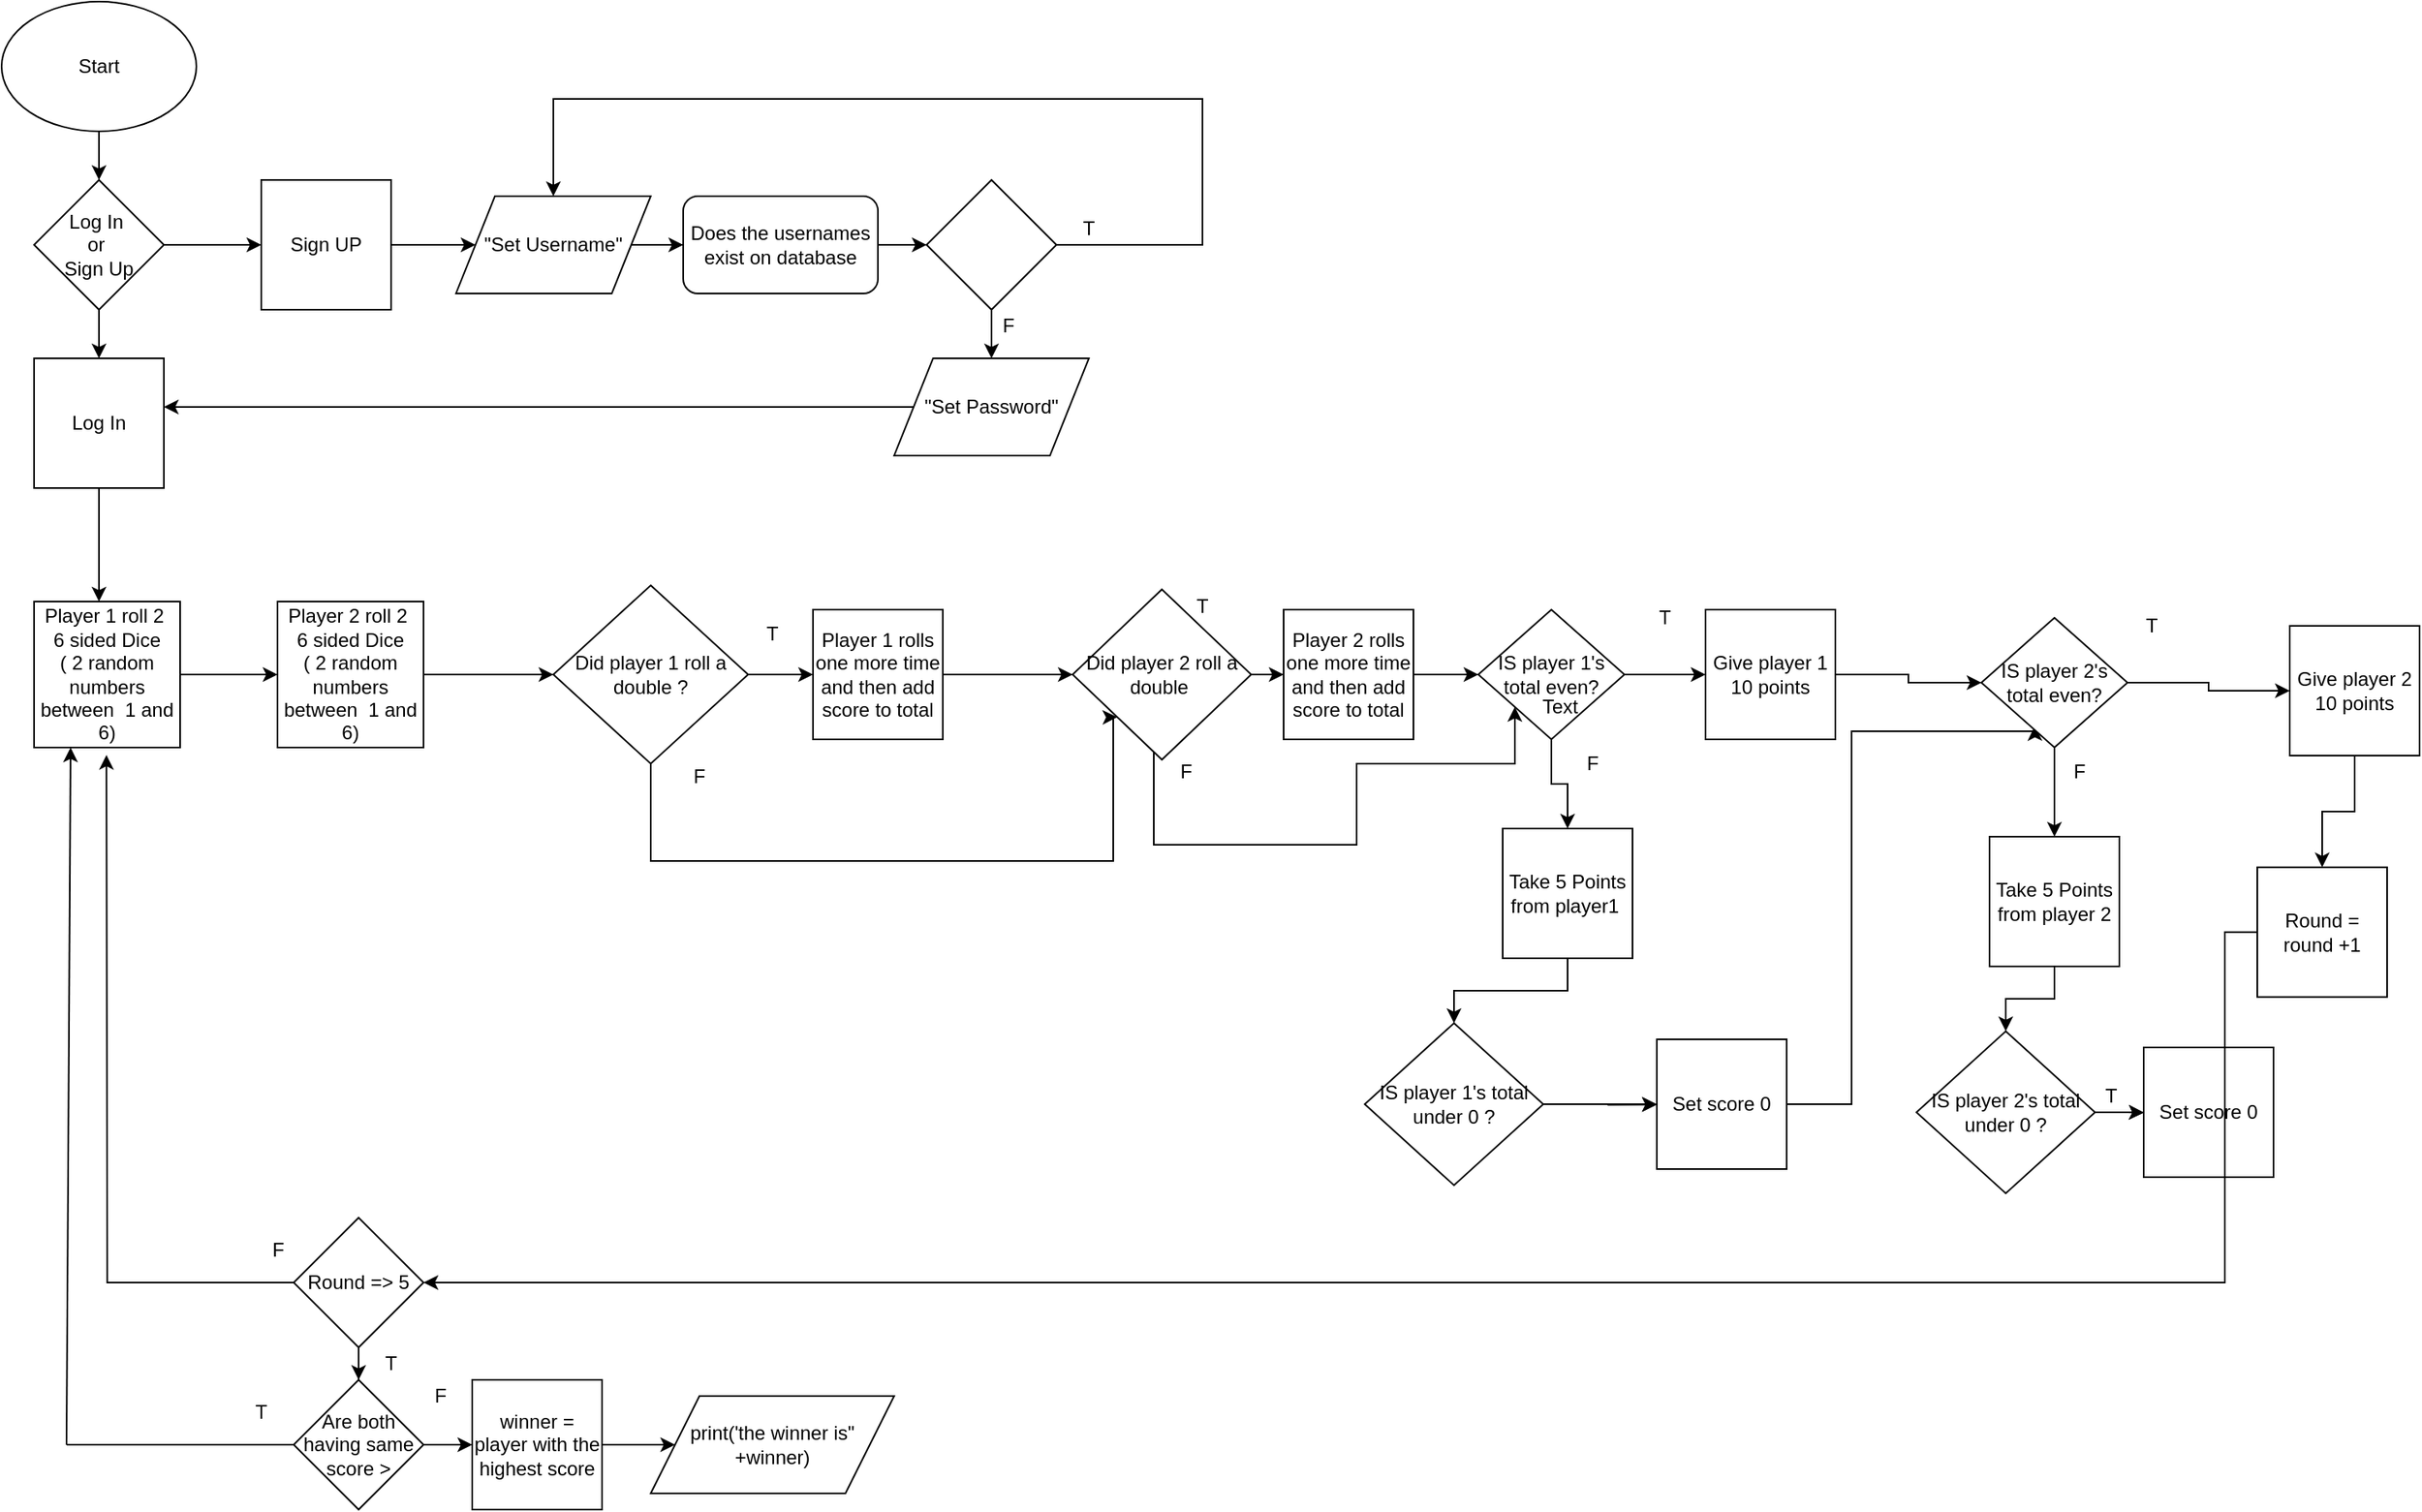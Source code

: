 <mxfile version="12.5.5" type="github">
  <diagram id="C5RBs43oDa-KdzZeNtuy" name="Page-1">
    <mxGraphModel dx="1296" dy="722" grid="1" gridSize="10" guides="1" tooltips="1" connect="1" arrows="1" fold="1" page="1" pageScale="1" pageWidth="1654" pageHeight="1169" math="0" shadow="0">
      <root>
        <mxCell id="WIyWlLk6GJQsqaUBKTNV-0"/>
        <mxCell id="WIyWlLk6GJQsqaUBKTNV-1" parent="WIyWlLk6GJQsqaUBKTNV-0"/>
        <mxCell id="Qnue6MiDW5Upj04BYutE-4" value="" style="edgeStyle=orthogonalEdgeStyle;rounded=0;orthogonalLoop=1;jettySize=auto;html=1;" parent="WIyWlLk6GJQsqaUBKTNV-1" source="Qnue6MiDW5Upj04BYutE-1" target="Qnue6MiDW5Upj04BYutE-2" edge="1">
          <mxGeometry relative="1" as="geometry"/>
        </mxCell>
        <mxCell id="Qnue6MiDW5Upj04BYutE-1" value="Start" style="ellipse;whiteSpace=wrap;html=1;" parent="WIyWlLk6GJQsqaUBKTNV-1" vertex="1">
          <mxGeometry x="10" y="10" width="120" height="80" as="geometry"/>
        </mxCell>
        <mxCell id="Qnue6MiDW5Upj04BYutE-6" value="" style="edgeStyle=orthogonalEdgeStyle;rounded=0;orthogonalLoop=1;jettySize=auto;html=1;" parent="WIyWlLk6GJQsqaUBKTNV-1" source="Qnue6MiDW5Upj04BYutE-2" target="Qnue6MiDW5Upj04BYutE-5" edge="1">
          <mxGeometry relative="1" as="geometry"/>
        </mxCell>
        <mxCell id="Qnue6MiDW5Upj04BYutE-8" value="" style="edgeStyle=orthogonalEdgeStyle;rounded=0;orthogonalLoop=1;jettySize=auto;html=1;" parent="WIyWlLk6GJQsqaUBKTNV-1" source="Qnue6MiDW5Upj04BYutE-2" target="Qnue6MiDW5Upj04BYutE-7" edge="1">
          <mxGeometry relative="1" as="geometry"/>
        </mxCell>
        <mxCell id="Qnue6MiDW5Upj04BYutE-2" value="Log In&amp;nbsp;&lt;br&gt;or&amp;nbsp;&lt;br&gt;Sign Up" style="rhombus;whiteSpace=wrap;html=1;" parent="WIyWlLk6GJQsqaUBKTNV-1" vertex="1">
          <mxGeometry x="30" y="120" width="80" height="80" as="geometry"/>
        </mxCell>
        <mxCell id="EfqY29eq7TwNeIXBNxIb-1" value="" style="edgeStyle=orthogonalEdgeStyle;rounded=0;orthogonalLoop=1;jettySize=auto;html=1;" parent="WIyWlLk6GJQsqaUBKTNV-1" source="Qnue6MiDW5Upj04BYutE-5" target="EfqY29eq7TwNeIXBNxIb-0" edge="1">
          <mxGeometry relative="1" as="geometry"/>
        </mxCell>
        <mxCell id="Qnue6MiDW5Upj04BYutE-5" value="Sign UP" style="whiteSpace=wrap;html=1;aspect=fixed;" parent="WIyWlLk6GJQsqaUBKTNV-1" vertex="1">
          <mxGeometry x="170" y="120" width="80" height="80" as="geometry"/>
        </mxCell>
        <mxCell id="EfqY29eq7TwNeIXBNxIb-19" value="" style="edgeStyle=orthogonalEdgeStyle;rounded=0;orthogonalLoop=1;jettySize=auto;html=1;" parent="WIyWlLk6GJQsqaUBKTNV-1" source="Qnue6MiDW5Upj04BYutE-7" target="EfqY29eq7TwNeIXBNxIb-18" edge="1">
          <mxGeometry relative="1" as="geometry">
            <Array as="points">
              <mxPoint x="70" y="360"/>
              <mxPoint x="70" y="360"/>
            </Array>
          </mxGeometry>
        </mxCell>
        <mxCell id="Qnue6MiDW5Upj04BYutE-7" value="Log In" style="whiteSpace=wrap;html=1;aspect=fixed;" parent="WIyWlLk6GJQsqaUBKTNV-1" vertex="1">
          <mxGeometry x="30" y="230" width="80" height="80" as="geometry"/>
        </mxCell>
        <mxCell id="EfqY29eq7TwNeIXBNxIb-6" value="" style="edgeStyle=orthogonalEdgeStyle;rounded=0;orthogonalLoop=1;jettySize=auto;html=1;" parent="WIyWlLk6GJQsqaUBKTNV-1" source="EfqY29eq7TwNeIXBNxIb-0" target="EfqY29eq7TwNeIXBNxIb-5" edge="1">
          <mxGeometry relative="1" as="geometry"/>
        </mxCell>
        <mxCell id="EfqY29eq7TwNeIXBNxIb-0" value="&quot;Set Username&quot;" style="shape=parallelogram;perimeter=parallelogramPerimeter;whiteSpace=wrap;html=1;" parent="WIyWlLk6GJQsqaUBKTNV-1" vertex="1">
          <mxGeometry x="290" y="130" width="120" height="60" as="geometry"/>
        </mxCell>
        <mxCell id="EfqY29eq7TwNeIXBNxIb-9" value="" style="edgeStyle=orthogonalEdgeStyle;rounded=0;orthogonalLoop=1;jettySize=auto;html=1;" parent="WIyWlLk6GJQsqaUBKTNV-1" source="EfqY29eq7TwNeIXBNxIb-5" target="EfqY29eq7TwNeIXBNxIb-8" edge="1">
          <mxGeometry relative="1" as="geometry"/>
        </mxCell>
        <mxCell id="EfqY29eq7TwNeIXBNxIb-5" value="&lt;span style=&quot;white-space: normal&quot;&gt;Does the usernames&lt;/span&gt;&lt;br style=&quot;white-space: normal&quot;&gt;&lt;span style=&quot;white-space: normal&quot;&gt;exist on database&lt;/span&gt;" style="rounded=1;whiteSpace=wrap;html=1;" parent="WIyWlLk6GJQsqaUBKTNV-1" vertex="1">
          <mxGeometry x="430" y="130" width="120" height="60" as="geometry"/>
        </mxCell>
        <mxCell id="EfqY29eq7TwNeIXBNxIb-10" style="edgeStyle=orthogonalEdgeStyle;rounded=0;orthogonalLoop=1;jettySize=auto;html=1;entryX=0.5;entryY=0;entryDx=0;entryDy=0;" parent="WIyWlLk6GJQsqaUBKTNV-1" source="EfqY29eq7TwNeIXBNxIb-8" target="EfqY29eq7TwNeIXBNxIb-0" edge="1">
          <mxGeometry relative="1" as="geometry">
            <mxPoint x="710" y="70" as="targetPoint"/>
            <Array as="points">
              <mxPoint x="750" y="160"/>
              <mxPoint x="750" y="70"/>
              <mxPoint x="350" y="70"/>
            </Array>
          </mxGeometry>
        </mxCell>
        <mxCell id="EfqY29eq7TwNeIXBNxIb-16" value="" style="edgeStyle=orthogonalEdgeStyle;rounded=0;orthogonalLoop=1;jettySize=auto;html=1;" parent="WIyWlLk6GJQsqaUBKTNV-1" source="EfqY29eq7TwNeIXBNxIb-8" target="EfqY29eq7TwNeIXBNxIb-15" edge="1">
          <mxGeometry relative="1" as="geometry"/>
        </mxCell>
        <mxCell id="EfqY29eq7TwNeIXBNxIb-8" value="" style="rhombus;whiteSpace=wrap;html=1;" parent="WIyWlLk6GJQsqaUBKTNV-1" vertex="1">
          <mxGeometry x="580" y="120" width="80" height="80" as="geometry"/>
        </mxCell>
        <mxCell id="EfqY29eq7TwNeIXBNxIb-12" value="F" style="text;html=1;align=center;verticalAlign=middle;resizable=0;points=[];autosize=1;" parent="WIyWlLk6GJQsqaUBKTNV-1" vertex="1">
          <mxGeometry x="620" y="200" width="20" height="20" as="geometry"/>
        </mxCell>
        <mxCell id="EfqY29eq7TwNeIXBNxIb-13" value="T" style="text;html=1;strokeColor=none;fillColor=none;align=center;verticalAlign=middle;whiteSpace=wrap;rounded=0;" parent="WIyWlLk6GJQsqaUBKTNV-1" vertex="1">
          <mxGeometry x="660" y="140" width="40" height="20" as="geometry"/>
        </mxCell>
        <mxCell id="EfqY29eq7TwNeIXBNxIb-17" style="edgeStyle=orthogonalEdgeStyle;rounded=0;orthogonalLoop=1;jettySize=auto;html=1;entryX=1;entryY=0.375;entryDx=0;entryDy=0;entryPerimeter=0;" parent="WIyWlLk6GJQsqaUBKTNV-1" source="EfqY29eq7TwNeIXBNxIb-15" target="Qnue6MiDW5Upj04BYutE-7" edge="1">
          <mxGeometry relative="1" as="geometry"/>
        </mxCell>
        <mxCell id="EfqY29eq7TwNeIXBNxIb-15" value="&quot;Set Password&quot;" style="shape=parallelogram;perimeter=parallelogramPerimeter;whiteSpace=wrap;html=1;" parent="WIyWlLk6GJQsqaUBKTNV-1" vertex="1">
          <mxGeometry x="560" y="230" width="120" height="60" as="geometry"/>
        </mxCell>
        <mxCell id="EfqY29eq7TwNeIXBNxIb-25" value="" style="edgeStyle=orthogonalEdgeStyle;rounded=0;orthogonalLoop=1;jettySize=auto;html=1;" parent="WIyWlLk6GJQsqaUBKTNV-1" source="EfqY29eq7TwNeIXBNxIb-18" target="EfqY29eq7TwNeIXBNxIb-24" edge="1">
          <mxGeometry relative="1" as="geometry"/>
        </mxCell>
        <mxCell id="EfqY29eq7TwNeIXBNxIb-18" value="Player 1 roll 2&amp;nbsp;&lt;br&gt;6 sided Dice&lt;br&gt;( 2 random numbers between&amp;nbsp; 1 and 6)" style="whiteSpace=wrap;html=1;aspect=fixed;" parent="WIyWlLk6GJQsqaUBKTNV-1" vertex="1">
          <mxGeometry x="30" y="380" width="90" height="90" as="geometry"/>
        </mxCell>
        <mxCell id="cah8BzL9Fn36md8GXg67-19" value="" style="edgeStyle=orthogonalEdgeStyle;rounded=0;orthogonalLoop=1;jettySize=auto;html=1;" edge="1" parent="WIyWlLk6GJQsqaUBKTNV-1" source="EfqY29eq7TwNeIXBNxIb-24">
          <mxGeometry relative="1" as="geometry">
            <mxPoint x="350" y="425" as="targetPoint"/>
          </mxGeometry>
        </mxCell>
        <mxCell id="EfqY29eq7TwNeIXBNxIb-24" value="Player 2 roll 2&amp;nbsp;&lt;br&gt;6 sided Dice&lt;br&gt;( 2 random numbers between&amp;nbsp; 1 and 6)" style="whiteSpace=wrap;html=1;aspect=fixed;" parent="WIyWlLk6GJQsqaUBKTNV-1" vertex="1">
          <mxGeometry x="180" y="380" width="90" height="90" as="geometry"/>
        </mxCell>
        <mxCell id="EfqY29eq7TwNeIXBNxIb-40" value="" style="edgeStyle=orthogonalEdgeStyle;rounded=0;orthogonalLoop=1;jettySize=auto;html=1;" parent="WIyWlLk6GJQsqaUBKTNV-1" source="EfqY29eq7TwNeIXBNxIb-27" target="EfqY29eq7TwNeIXBNxIb-33" edge="1">
          <mxGeometry relative="1" as="geometry"/>
        </mxCell>
        <mxCell id="EfqY29eq7TwNeIXBNxIb-51" value="" style="edgeStyle=orthogonalEdgeStyle;rounded=0;orthogonalLoop=1;jettySize=auto;html=1;" parent="WIyWlLk6GJQsqaUBKTNV-1" source="EfqY29eq7TwNeIXBNxIb-27" target="EfqY29eq7TwNeIXBNxIb-49" edge="1">
          <mxGeometry relative="1" as="geometry"/>
        </mxCell>
        <mxCell id="EfqY29eq7TwNeIXBNxIb-27" value="IS player 1&#39;s total even?" style="rhombus;whiteSpace=wrap;html=1;" parent="WIyWlLk6GJQsqaUBKTNV-1" vertex="1">
          <mxGeometry x="920" y="385" width="90" height="80" as="geometry"/>
        </mxCell>
        <mxCell id="EfqY29eq7TwNeIXBNxIb-28" value="F" style="text;html=1;align=center;verticalAlign=middle;resizable=0;points=[];autosize=1;" parent="WIyWlLk6GJQsqaUBKTNV-1" vertex="1">
          <mxGeometry x="980" y="470" width="20" height="20" as="geometry"/>
        </mxCell>
        <mxCell id="EfqY29eq7TwNeIXBNxIb-29" value="T" style="text;html=1;strokeColor=none;fillColor=none;align=center;verticalAlign=middle;whiteSpace=wrap;rounded=0;" parent="WIyWlLk6GJQsqaUBKTNV-1" vertex="1">
          <mxGeometry x="1015" y="380" width="40" height="20" as="geometry"/>
        </mxCell>
        <mxCell id="EfqY29eq7TwNeIXBNxIb-42" value="" style="edgeStyle=orthogonalEdgeStyle;rounded=0;orthogonalLoop=1;jettySize=auto;html=1;" parent="WIyWlLk6GJQsqaUBKTNV-1" source="EfqY29eq7TwNeIXBNxIb-33" target="EfqY29eq7TwNeIXBNxIb-41" edge="1">
          <mxGeometry relative="1" as="geometry"/>
        </mxCell>
        <mxCell id="EfqY29eq7TwNeIXBNxIb-33" value="Take 5 Points from player1&amp;nbsp;" style="whiteSpace=wrap;html=1;aspect=fixed;" parent="WIyWlLk6GJQsqaUBKTNV-1" vertex="1">
          <mxGeometry x="935" y="520" width="80" height="80" as="geometry"/>
        </mxCell>
        <mxCell id="EfqY29eq7TwNeIXBNxIb-44" value="" style="edgeStyle=orthogonalEdgeStyle;rounded=0;orthogonalLoop=1;jettySize=auto;html=1;" parent="WIyWlLk6GJQsqaUBKTNV-1" edge="1">
          <mxGeometry relative="1" as="geometry">
            <mxPoint x="1030" y="690" as="targetPoint"/>
            <mxPoint x="999.633" y="690.333" as="sourcePoint"/>
          </mxGeometry>
        </mxCell>
        <mxCell id="EfqY29eq7TwNeIXBNxIb-48" value="" style="edgeStyle=orthogonalEdgeStyle;rounded=0;orthogonalLoop=1;jettySize=auto;html=1;exitX=1;exitY=0.5;exitDx=0;exitDy=0;" parent="WIyWlLk6GJQsqaUBKTNV-1" source="EfqY29eq7TwNeIXBNxIb-41" target="EfqY29eq7TwNeIXBNxIb-47" edge="1">
          <mxGeometry relative="1" as="geometry">
            <mxPoint x="999.633" y="690.333" as="sourcePoint"/>
          </mxGeometry>
        </mxCell>
        <mxCell id="EfqY29eq7TwNeIXBNxIb-41" value="IS player 1&#39;s total under 0 ?" style="rhombus;whiteSpace=wrap;html=1;" parent="WIyWlLk6GJQsqaUBKTNV-1" vertex="1">
          <mxGeometry x="850" y="640" width="110" height="100" as="geometry"/>
        </mxCell>
        <mxCell id="cah8BzL9Fn36md8GXg67-49" value="" style="edgeStyle=orthogonalEdgeStyle;rounded=0;orthogonalLoop=1;jettySize=auto;html=1;entryX=0.365;entryY=0.835;entryDx=0;entryDy=0;entryPerimeter=0;" edge="1" parent="WIyWlLk6GJQsqaUBKTNV-1" source="EfqY29eq7TwNeIXBNxIb-47" target="EfqY29eq7TwNeIXBNxIb-54">
          <mxGeometry relative="1" as="geometry">
            <mxPoint x="1180" y="460" as="targetPoint"/>
            <Array as="points">
              <mxPoint x="1150" y="690"/>
              <mxPoint x="1150" y="460"/>
              <mxPoint x="1263" y="460"/>
            </Array>
          </mxGeometry>
        </mxCell>
        <mxCell id="EfqY29eq7TwNeIXBNxIb-47" value="Set score 0" style="whiteSpace=wrap;html=1;aspect=fixed;" parent="WIyWlLk6GJQsqaUBKTNV-1" vertex="1">
          <mxGeometry x="1030" y="650" width="80" height="80" as="geometry"/>
        </mxCell>
        <mxCell id="cah8BzL9Fn36md8GXg67-51" value="" style="edgeStyle=orthogonalEdgeStyle;rounded=0;orthogonalLoop=1;jettySize=auto;html=1;entryX=0;entryY=0.5;entryDx=0;entryDy=0;" edge="1" parent="WIyWlLk6GJQsqaUBKTNV-1" source="EfqY29eq7TwNeIXBNxIb-49" target="EfqY29eq7TwNeIXBNxIb-54">
          <mxGeometry relative="1" as="geometry">
            <mxPoint x="1220" y="425" as="targetPoint"/>
          </mxGeometry>
        </mxCell>
        <mxCell id="EfqY29eq7TwNeIXBNxIb-49" value="Give player 1 10 points" style="whiteSpace=wrap;html=1;aspect=fixed;" parent="WIyWlLk6GJQsqaUBKTNV-1" vertex="1">
          <mxGeometry x="1060" y="385" width="80" height="80" as="geometry"/>
        </mxCell>
        <mxCell id="EfqY29eq7TwNeIXBNxIb-52" value="" style="edgeStyle=orthogonalEdgeStyle;rounded=0;orthogonalLoop=1;jettySize=auto;html=1;" parent="WIyWlLk6GJQsqaUBKTNV-1" source="EfqY29eq7TwNeIXBNxIb-54" target="EfqY29eq7TwNeIXBNxIb-58" edge="1">
          <mxGeometry relative="1" as="geometry"/>
        </mxCell>
        <mxCell id="EfqY29eq7TwNeIXBNxIb-53" value="" style="edgeStyle=orthogonalEdgeStyle;rounded=0;orthogonalLoop=1;jettySize=auto;html=1;" parent="WIyWlLk6GJQsqaUBKTNV-1" source="EfqY29eq7TwNeIXBNxIb-54" target="EfqY29eq7TwNeIXBNxIb-65" edge="1">
          <mxGeometry relative="1" as="geometry"/>
        </mxCell>
        <mxCell id="EfqY29eq7TwNeIXBNxIb-54" value="IS player 2&#39;s total even?" style="rhombus;whiteSpace=wrap;html=1;" parent="WIyWlLk6GJQsqaUBKTNV-1" vertex="1">
          <mxGeometry x="1230" y="390" width="90" height="80" as="geometry"/>
        </mxCell>
        <mxCell id="EfqY29eq7TwNeIXBNxIb-55" value="F" style="text;html=1;align=center;verticalAlign=middle;resizable=0;points=[];autosize=1;" parent="WIyWlLk6GJQsqaUBKTNV-1" vertex="1">
          <mxGeometry x="1280" y="475" width="20" height="20" as="geometry"/>
        </mxCell>
        <mxCell id="EfqY29eq7TwNeIXBNxIb-56" value="T" style="text;html=1;strokeColor=none;fillColor=none;align=center;verticalAlign=middle;whiteSpace=wrap;rounded=0;" parent="WIyWlLk6GJQsqaUBKTNV-1" vertex="1">
          <mxGeometry x="1315" y="385" width="40" height="20" as="geometry"/>
        </mxCell>
        <mxCell id="EfqY29eq7TwNeIXBNxIb-57" value="" style="edgeStyle=orthogonalEdgeStyle;rounded=0;orthogonalLoop=1;jettySize=auto;html=1;" parent="WIyWlLk6GJQsqaUBKTNV-1" source="EfqY29eq7TwNeIXBNxIb-58" target="EfqY29eq7TwNeIXBNxIb-61" edge="1">
          <mxGeometry relative="1" as="geometry"/>
        </mxCell>
        <mxCell id="EfqY29eq7TwNeIXBNxIb-58" value="Take 5 Points from player 2" style="whiteSpace=wrap;html=1;aspect=fixed;" parent="WIyWlLk6GJQsqaUBKTNV-1" vertex="1">
          <mxGeometry x="1235" y="525" width="80" height="80" as="geometry"/>
        </mxCell>
        <mxCell id="EfqY29eq7TwNeIXBNxIb-59" value="" style="edgeStyle=orthogonalEdgeStyle;rounded=0;orthogonalLoop=1;jettySize=auto;html=1;" parent="WIyWlLk6GJQsqaUBKTNV-1" source="EfqY29eq7TwNeIXBNxIb-61" edge="1">
          <mxGeometry relative="1" as="geometry">
            <mxPoint x="1330" y="695" as="targetPoint"/>
          </mxGeometry>
        </mxCell>
        <mxCell id="EfqY29eq7TwNeIXBNxIb-60" value="" style="edgeStyle=orthogonalEdgeStyle;rounded=0;orthogonalLoop=1;jettySize=auto;html=1;" parent="WIyWlLk6GJQsqaUBKTNV-1" source="EfqY29eq7TwNeIXBNxIb-61" edge="1">
          <mxGeometry relative="1" as="geometry">
            <mxPoint x="1330" y="695.333" as="targetPoint"/>
          </mxGeometry>
        </mxCell>
        <mxCell id="EfqY29eq7TwNeIXBNxIb-61" value="IS player 2&#39;s total under 0 ?" style="rhombus;whiteSpace=wrap;html=1;" parent="WIyWlLk6GJQsqaUBKTNV-1" vertex="1">
          <mxGeometry x="1190" y="645" width="110" height="100" as="geometry"/>
        </mxCell>
        <mxCell id="EfqY29eq7TwNeIXBNxIb-63" value="T" style="text;html=1;strokeColor=none;fillColor=none;align=center;verticalAlign=middle;whiteSpace=wrap;rounded=0;" parent="WIyWlLk6GJQsqaUBKTNV-1" vertex="1">
          <mxGeometry x="1290" y="675" width="40" height="20" as="geometry"/>
        </mxCell>
        <mxCell id="EfqY29eq7TwNeIXBNxIb-64" value="Set score 0" style="whiteSpace=wrap;html=1;aspect=fixed;" parent="WIyWlLk6GJQsqaUBKTNV-1" vertex="1">
          <mxGeometry x="1330" y="655" width="80" height="80" as="geometry"/>
        </mxCell>
        <mxCell id="EfqY29eq7TwNeIXBNxIb-71" value="" style="edgeStyle=orthogonalEdgeStyle;rounded=0;orthogonalLoop=1;jettySize=auto;html=1;" parent="WIyWlLk6GJQsqaUBKTNV-1" source="EfqY29eq7TwNeIXBNxIb-65" target="EfqY29eq7TwNeIXBNxIb-70" edge="1">
          <mxGeometry relative="1" as="geometry"/>
        </mxCell>
        <mxCell id="EfqY29eq7TwNeIXBNxIb-65" value="Give player 2 10 points" style="whiteSpace=wrap;html=1;aspect=fixed;" parent="WIyWlLk6GJQsqaUBKTNV-1" vertex="1">
          <mxGeometry x="1420" y="395" width="80" height="80" as="geometry"/>
        </mxCell>
        <mxCell id="EfqY29eq7TwNeIXBNxIb-74" style="edgeStyle=orthogonalEdgeStyle;rounded=0;orthogonalLoop=1;jettySize=auto;html=1;entryX=1;entryY=0.5;entryDx=0;entryDy=0;" parent="WIyWlLk6GJQsqaUBKTNV-1" source="EfqY29eq7TwNeIXBNxIb-70" target="EfqY29eq7TwNeIXBNxIb-73" edge="1">
          <mxGeometry relative="1" as="geometry">
            <Array as="points">
              <mxPoint x="1380" y="800"/>
            </Array>
          </mxGeometry>
        </mxCell>
        <mxCell id="EfqY29eq7TwNeIXBNxIb-70" value="Round = round +1" style="whiteSpace=wrap;html=1;aspect=fixed;" parent="WIyWlLk6GJQsqaUBKTNV-1" vertex="1">
          <mxGeometry x="1400" y="543.88" width="80" height="80" as="geometry"/>
        </mxCell>
        <mxCell id="EfqY29eq7TwNeIXBNxIb-85" value="" style="edgeStyle=orthogonalEdgeStyle;rounded=0;orthogonalLoop=1;jettySize=auto;html=1;" parent="WIyWlLk6GJQsqaUBKTNV-1" source="EfqY29eq7TwNeIXBNxIb-73" edge="1">
          <mxGeometry relative="1" as="geometry">
            <mxPoint x="74.588" y="474.588" as="targetPoint"/>
          </mxGeometry>
        </mxCell>
        <mxCell id="cah8BzL9Fn36md8GXg67-5" value="" style="edgeStyle=orthogonalEdgeStyle;rounded=0;orthogonalLoop=1;jettySize=auto;html=1;" edge="1" parent="WIyWlLk6GJQsqaUBKTNV-1" source="EfqY29eq7TwNeIXBNxIb-73" target="cah8BzL9Fn36md8GXg67-1">
          <mxGeometry relative="1" as="geometry"/>
        </mxCell>
        <mxCell id="EfqY29eq7TwNeIXBNxIb-73" value="Round =&amp;gt; 5" style="rhombus;whiteSpace=wrap;html=1;" parent="WIyWlLk6GJQsqaUBKTNV-1" vertex="1">
          <mxGeometry x="190" y="760" width="80" height="80" as="geometry"/>
        </mxCell>
        <mxCell id="EfqY29eq7TwNeIXBNxIb-79" value="F" style="text;html=1;align=center;verticalAlign=middle;resizable=0;points=[];autosize=1;" parent="WIyWlLk6GJQsqaUBKTNV-1" vertex="1">
          <mxGeometry x="170" y="770" width="20" height="20" as="geometry"/>
        </mxCell>
        <mxCell id="EfqY29eq7TwNeIXBNxIb-80" value="T" style="text;html=1;strokeColor=none;fillColor=none;align=center;verticalAlign=middle;whiteSpace=wrap;rounded=0;" parent="WIyWlLk6GJQsqaUBKTNV-1" vertex="1">
          <mxGeometry x="230" y="840" width="40" height="20" as="geometry"/>
        </mxCell>
        <mxCell id="cah8BzL9Fn36md8GXg67-11" value="" style="edgeStyle=orthogonalEdgeStyle;rounded=0;orthogonalLoop=1;jettySize=auto;html=1;" edge="1" parent="WIyWlLk6GJQsqaUBKTNV-1" source="cah8BzL9Fn36md8GXg67-1" target="cah8BzL9Fn36md8GXg67-10">
          <mxGeometry relative="1" as="geometry"/>
        </mxCell>
        <mxCell id="cah8BzL9Fn36md8GXg67-1" value="Are both having same score &amp;gt;" style="rhombus;whiteSpace=wrap;html=1;" vertex="1" parent="WIyWlLk6GJQsqaUBKTNV-1">
          <mxGeometry x="190" y="860" width="80" height="80" as="geometry"/>
        </mxCell>
        <mxCell id="cah8BzL9Fn36md8GXg67-2" value="T" style="text;html=1;strokeColor=none;fillColor=none;align=center;verticalAlign=middle;whiteSpace=wrap;rounded=0;" vertex="1" parent="WIyWlLk6GJQsqaUBKTNV-1">
          <mxGeometry x="150" y="870" width="40" height="20" as="geometry"/>
        </mxCell>
        <mxCell id="cah8BzL9Fn36md8GXg67-3" value="F" style="text;html=1;align=center;verticalAlign=middle;resizable=0;points=[];autosize=1;" vertex="1" parent="WIyWlLk6GJQsqaUBKTNV-1">
          <mxGeometry x="270" y="860" width="20" height="20" as="geometry"/>
        </mxCell>
        <mxCell id="cah8BzL9Fn36md8GXg67-8" value="" style="endArrow=none;html=1;entryX=0;entryY=0.5;entryDx=0;entryDy=0;" edge="1" parent="WIyWlLk6GJQsqaUBKTNV-1" target="cah8BzL9Fn36md8GXg67-1">
          <mxGeometry width="50" height="50" relative="1" as="geometry">
            <mxPoint x="50" y="900" as="sourcePoint"/>
            <mxPoint x="60" y="960" as="targetPoint"/>
          </mxGeometry>
        </mxCell>
        <mxCell id="cah8BzL9Fn36md8GXg67-9" value="" style="endArrow=classic;html=1;entryX=0.25;entryY=1;entryDx=0;entryDy=0;" edge="1" parent="WIyWlLk6GJQsqaUBKTNV-1" target="EfqY29eq7TwNeIXBNxIb-18">
          <mxGeometry width="50" height="50" relative="1" as="geometry">
            <mxPoint x="50" y="900" as="sourcePoint"/>
            <mxPoint x="50" y="560" as="targetPoint"/>
          </mxGeometry>
        </mxCell>
        <mxCell id="cah8BzL9Fn36md8GXg67-14" value="" style="edgeStyle=orthogonalEdgeStyle;rounded=0;orthogonalLoop=1;jettySize=auto;html=1;" edge="1" parent="WIyWlLk6GJQsqaUBKTNV-1" source="cah8BzL9Fn36md8GXg67-10" target="cah8BzL9Fn36md8GXg67-12">
          <mxGeometry relative="1" as="geometry"/>
        </mxCell>
        <mxCell id="cah8BzL9Fn36md8GXg67-10" value="winner = player with the highest score" style="whiteSpace=wrap;html=1;aspect=fixed;" vertex="1" parent="WIyWlLk6GJQsqaUBKTNV-1">
          <mxGeometry x="300" y="860" width="80" height="80" as="geometry"/>
        </mxCell>
        <mxCell id="cah8BzL9Fn36md8GXg67-12" value="print(&#39;the winner is&quot; +winner)" style="shape=parallelogram;perimeter=parallelogramPerimeter;whiteSpace=wrap;html=1;" vertex="1" parent="WIyWlLk6GJQsqaUBKTNV-1">
          <mxGeometry x="410" y="870" width="150" height="60" as="geometry"/>
        </mxCell>
        <mxCell id="cah8BzL9Fn36md8GXg67-22" value="Text" style="text;html=1;align=center;verticalAlign=middle;resizable=0;points=[];autosize=1;" vertex="1" parent="WIyWlLk6GJQsqaUBKTNV-1">
          <mxGeometry x="950" y="435" width="40" height="20" as="geometry"/>
        </mxCell>
        <mxCell id="cah8BzL9Fn36md8GXg67-27" value="" style="edgeStyle=orthogonalEdgeStyle;rounded=0;orthogonalLoop=1;jettySize=auto;html=1;" edge="1" parent="WIyWlLk6GJQsqaUBKTNV-1" source="cah8BzL9Fn36md8GXg67-25" target="cah8BzL9Fn36md8GXg67-26">
          <mxGeometry relative="1" as="geometry"/>
        </mxCell>
        <mxCell id="cah8BzL9Fn36md8GXg67-36" value="" style="edgeStyle=orthogonalEdgeStyle;rounded=0;orthogonalLoop=1;jettySize=auto;html=1;entryX=0;entryY=1;entryDx=0;entryDy=0;" edge="1" parent="WIyWlLk6GJQsqaUBKTNV-1" source="cah8BzL9Fn36md8GXg67-25" target="cah8BzL9Fn36md8GXg67-33">
          <mxGeometry relative="1" as="geometry">
            <mxPoint x="670" y="540" as="targetPoint"/>
            <Array as="points">
              <mxPoint x="410" y="540"/>
              <mxPoint x="695" y="540"/>
            </Array>
          </mxGeometry>
        </mxCell>
        <mxCell id="cah8BzL9Fn36md8GXg67-25" value="Did player 1 roll a double ?" style="rhombus;whiteSpace=wrap;html=1;" vertex="1" parent="WIyWlLk6GJQsqaUBKTNV-1">
          <mxGeometry x="350" y="370" width="120" height="110" as="geometry"/>
        </mxCell>
        <mxCell id="cah8BzL9Fn36md8GXg67-31" value="" style="edgeStyle=orthogonalEdgeStyle;rounded=0;orthogonalLoop=1;jettySize=auto;html=1;" edge="1" parent="WIyWlLk6GJQsqaUBKTNV-1" source="cah8BzL9Fn36md8GXg67-26">
          <mxGeometry relative="1" as="geometry">
            <mxPoint x="670" y="425" as="targetPoint"/>
          </mxGeometry>
        </mxCell>
        <mxCell id="cah8BzL9Fn36md8GXg67-26" value="Player 1 rolls one more time and then add score to total" style="whiteSpace=wrap;html=1;aspect=fixed;" vertex="1" parent="WIyWlLk6GJQsqaUBKTNV-1">
          <mxGeometry x="510" y="385" width="80" height="80" as="geometry"/>
        </mxCell>
        <mxCell id="cah8BzL9Fn36md8GXg67-29" value="T" style="text;html=1;strokeColor=none;fillColor=none;align=center;verticalAlign=middle;whiteSpace=wrap;rounded=0;" vertex="1" parent="WIyWlLk6GJQsqaUBKTNV-1">
          <mxGeometry x="465" y="390" width="40" height="20" as="geometry"/>
        </mxCell>
        <mxCell id="cah8BzL9Fn36md8GXg67-39" value="" style="edgeStyle=orthogonalEdgeStyle;rounded=0;orthogonalLoop=1;jettySize=auto;html=1;entryX=0;entryY=1;entryDx=0;entryDy=0;" edge="1" parent="WIyWlLk6GJQsqaUBKTNV-1" source="cah8BzL9Fn36md8GXg67-33" target="EfqY29eq7TwNeIXBNxIb-27">
          <mxGeometry relative="1" as="geometry">
            <mxPoint x="920" y="460" as="targetPoint"/>
            <Array as="points">
              <mxPoint x="720" y="530"/>
              <mxPoint x="845" y="530"/>
              <mxPoint x="845" y="480"/>
              <mxPoint x="943" y="480"/>
            </Array>
          </mxGeometry>
        </mxCell>
        <mxCell id="cah8BzL9Fn36md8GXg67-44" value="" style="edgeStyle=orthogonalEdgeStyle;rounded=0;orthogonalLoop=1;jettySize=auto;html=1;" edge="1" parent="WIyWlLk6GJQsqaUBKTNV-1" source="cah8BzL9Fn36md8GXg67-33" target="cah8BzL9Fn36md8GXg67-42">
          <mxGeometry relative="1" as="geometry"/>
        </mxCell>
        <mxCell id="cah8BzL9Fn36md8GXg67-33" value="Did player 2 roll a double&amp;nbsp;" style="rhombus;whiteSpace=wrap;html=1;" vertex="1" parent="WIyWlLk6GJQsqaUBKTNV-1">
          <mxGeometry x="670" y="372.5" width="110" height="105" as="geometry"/>
        </mxCell>
        <mxCell id="cah8BzL9Fn36md8GXg67-34" value="F" style="text;html=1;strokeColor=none;fillColor=none;align=center;verticalAlign=middle;whiteSpace=wrap;rounded=0;" vertex="1" parent="WIyWlLk6GJQsqaUBKTNV-1">
          <mxGeometry x="420" y="477.5" width="40" height="20" as="geometry"/>
        </mxCell>
        <mxCell id="cah8BzL9Fn36md8GXg67-40" value="T" style="text;html=1;strokeColor=none;fillColor=none;align=center;verticalAlign=middle;whiteSpace=wrap;rounded=0;" vertex="1" parent="WIyWlLk6GJQsqaUBKTNV-1">
          <mxGeometry x="730" y="372.5" width="40" height="20" as="geometry"/>
        </mxCell>
        <mxCell id="cah8BzL9Fn36md8GXg67-41" value="F" style="text;html=1;strokeColor=none;fillColor=none;align=center;verticalAlign=middle;whiteSpace=wrap;rounded=0;" vertex="1" parent="WIyWlLk6GJQsqaUBKTNV-1">
          <mxGeometry x="720" y="475" width="40" height="20" as="geometry"/>
        </mxCell>
        <mxCell id="cah8BzL9Fn36md8GXg67-45" value="" style="edgeStyle=orthogonalEdgeStyle;rounded=0;orthogonalLoop=1;jettySize=auto;html=1;" edge="1" parent="WIyWlLk6GJQsqaUBKTNV-1" source="cah8BzL9Fn36md8GXg67-42" target="EfqY29eq7TwNeIXBNxIb-27">
          <mxGeometry relative="1" as="geometry"/>
        </mxCell>
        <mxCell id="cah8BzL9Fn36md8GXg67-42" value="Player 2 rolls one more time and then add score to total" style="whiteSpace=wrap;html=1;aspect=fixed;" vertex="1" parent="WIyWlLk6GJQsqaUBKTNV-1">
          <mxGeometry x="800" y="385" width="80" height="80" as="geometry"/>
        </mxCell>
      </root>
    </mxGraphModel>
  </diagram>
</mxfile>
